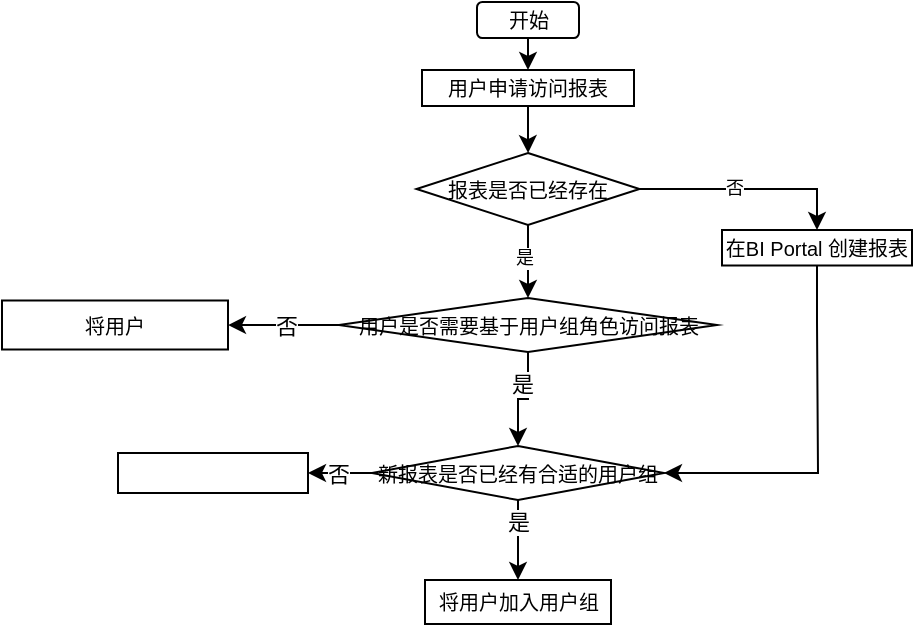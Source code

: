 <mxfile version="24.9.1">
  <diagram name="第 1 页" id="4Z0Ka_Te9Ri8-RzgAn7T">
    <mxGraphModel dx="449" dy="268" grid="0" gridSize="10" guides="1" tooltips="1" connect="1" arrows="1" fold="1" page="1" pageScale="1" pageWidth="827" pageHeight="1169" math="0" shadow="0">
      <root>
        <mxCell id="0" />
        <mxCell id="1" parent="0" />
        <mxCell id="ilZPSHY-V1277pjvOUdr-3" style="edgeStyle=orthogonalEdgeStyle;rounded=0;orthogonalLoop=1;jettySize=auto;html=1;exitX=0.5;exitY=1;exitDx=0;exitDy=0;entryX=0.5;entryY=0;entryDx=0;entryDy=0;" edge="1" parent="1" source="ilZPSHY-V1277pjvOUdr-1" target="ilZPSHY-V1277pjvOUdr-2">
          <mxGeometry relative="1" as="geometry" />
        </mxCell>
        <mxCell id="ilZPSHY-V1277pjvOUdr-1" value="开始" style="rounded=1;whiteSpace=wrap;html=1;fontSize=10;" vertex="1" parent="1">
          <mxGeometry x="277.5" y="22" width="51" height="18" as="geometry" />
        </mxCell>
        <mxCell id="ilZPSHY-V1277pjvOUdr-8" value="" style="edgeStyle=orthogonalEdgeStyle;rounded=0;orthogonalLoop=1;jettySize=auto;html=1;" edge="1" parent="1" source="ilZPSHY-V1277pjvOUdr-2" target="ilZPSHY-V1277pjvOUdr-7">
          <mxGeometry relative="1" as="geometry" />
        </mxCell>
        <mxCell id="ilZPSHY-V1277pjvOUdr-2" value="用户申请访问报表" style="rounded=0;whiteSpace=wrap;html=1;fontSize=10;" vertex="1" parent="1">
          <mxGeometry x="250" y="56" width="106" height="18" as="geometry" />
        </mxCell>
        <mxCell id="ilZPSHY-V1277pjvOUdr-12" value="" style="edgeStyle=orthogonalEdgeStyle;rounded=0;orthogonalLoop=1;jettySize=auto;html=1;" edge="1" parent="1" source="ilZPSHY-V1277pjvOUdr-7" target="ilZPSHY-V1277pjvOUdr-11">
          <mxGeometry relative="1" as="geometry" />
        </mxCell>
        <mxCell id="ilZPSHY-V1277pjvOUdr-13" value="否" style="edgeLabel;html=1;align=center;verticalAlign=middle;resizable=0;points=[];fontSize=9;" vertex="1" connectable="0" parent="ilZPSHY-V1277pjvOUdr-12">
          <mxGeometry x="-0.147" y="1" relative="1" as="geometry">
            <mxPoint as="offset" />
          </mxGeometry>
        </mxCell>
        <mxCell id="ilZPSHY-V1277pjvOUdr-29" style="edgeStyle=orthogonalEdgeStyle;rounded=0;orthogonalLoop=1;jettySize=auto;html=1;exitX=0.5;exitY=1;exitDx=0;exitDy=0;" edge="1" parent="1" source="ilZPSHY-V1277pjvOUdr-7" target="ilZPSHY-V1277pjvOUdr-28">
          <mxGeometry relative="1" as="geometry" />
        </mxCell>
        <mxCell id="ilZPSHY-V1277pjvOUdr-30" value="是" style="edgeLabel;html=1;align=center;verticalAlign=middle;resizable=0;points=[];fontSize=9;" vertex="1" connectable="0" parent="ilZPSHY-V1277pjvOUdr-29">
          <mxGeometry x="-0.265" y="-2" relative="1" as="geometry">
            <mxPoint as="offset" />
          </mxGeometry>
        </mxCell>
        <mxCell id="ilZPSHY-V1277pjvOUdr-7" value="报表是否已经存在" style="rhombus;whiteSpace=wrap;html=1;fontSize=10;rounded=0;" vertex="1" parent="1">
          <mxGeometry x="247.25" y="97.5" width="111.5" height="36" as="geometry" />
        </mxCell>
        <mxCell id="ilZPSHY-V1277pjvOUdr-23" style="edgeStyle=orthogonalEdgeStyle;rounded=0;orthogonalLoop=1;jettySize=auto;html=1;entryX=1;entryY=0.5;entryDx=0;entryDy=0;" edge="1" parent="1" source="ilZPSHY-V1277pjvOUdr-11" target="ilZPSHY-V1277pjvOUdr-17">
          <mxGeometry relative="1" as="geometry">
            <mxPoint x="378" y="188.25" as="targetPoint" />
            <mxPoint x="448.514" y="160" as="sourcePoint" />
            <Array as="points">
              <mxPoint x="448" y="182" />
              <mxPoint x="448" y="235" />
            </Array>
          </mxGeometry>
        </mxCell>
        <mxCell id="ilZPSHY-V1277pjvOUdr-11" value="在BI Portal 创建报表" style="whiteSpace=wrap;html=1;fontSize=10;rounded=0;" vertex="1" parent="1">
          <mxGeometry x="400" y="136" width="95" height="17.75" as="geometry" />
        </mxCell>
        <mxCell id="ilZPSHY-V1277pjvOUdr-20" value="" style="edgeStyle=orthogonalEdgeStyle;rounded=0;orthogonalLoop=1;jettySize=auto;html=1;exitX=0.5;exitY=1;exitDx=0;exitDy=0;" edge="1" parent="1" source="ilZPSHY-V1277pjvOUdr-17" target="ilZPSHY-V1277pjvOUdr-19">
          <mxGeometry relative="1" as="geometry">
            <mxPoint x="303" y="239" as="targetPoint" />
          </mxGeometry>
        </mxCell>
        <mxCell id="ilZPSHY-V1277pjvOUdr-21" value="是" style="edgeLabel;html=1;align=center;verticalAlign=middle;resizable=0;points=[];" vertex="1" connectable="0" parent="ilZPSHY-V1277pjvOUdr-20">
          <mxGeometry x="-0.469" relative="1" as="geometry">
            <mxPoint as="offset" />
          </mxGeometry>
        </mxCell>
        <mxCell id="ilZPSHY-V1277pjvOUdr-25" value="" style="edgeStyle=orthogonalEdgeStyle;rounded=0;orthogonalLoop=1;jettySize=auto;html=1;" edge="1" parent="1" source="ilZPSHY-V1277pjvOUdr-17" target="ilZPSHY-V1277pjvOUdr-24">
          <mxGeometry relative="1" as="geometry" />
        </mxCell>
        <mxCell id="ilZPSHY-V1277pjvOUdr-26" value="否" style="edgeLabel;html=1;align=center;verticalAlign=middle;resizable=0;points=[];" vertex="1" connectable="0" parent="ilZPSHY-V1277pjvOUdr-25">
          <mxGeometry x="-0.288" relative="1" as="geometry">
            <mxPoint as="offset" />
          </mxGeometry>
        </mxCell>
        <mxCell id="ilZPSHY-V1277pjvOUdr-17" value="新报表是否已经有合适的用户组" style="rhombus;whiteSpace=wrap;html=1;fontSize=10;rounded=0;" vertex="1" parent="1">
          <mxGeometry x="225" y="244" width="146" height="27" as="geometry" />
        </mxCell>
        <mxCell id="ilZPSHY-V1277pjvOUdr-19" value="将用户加入用户组" style="whiteSpace=wrap;html=1;fontSize=10;rounded=0;" vertex="1" parent="1">
          <mxGeometry x="251.5" y="311" width="93" height="22" as="geometry" />
        </mxCell>
        <mxCell id="ilZPSHY-V1277pjvOUdr-24" value="" style="whiteSpace=wrap;html=1;fontSize=10;rounded=0;" vertex="1" parent="1">
          <mxGeometry x="98" y="247.5" width="95" height="20" as="geometry" />
        </mxCell>
        <mxCell id="ilZPSHY-V1277pjvOUdr-32" style="edgeStyle=orthogonalEdgeStyle;rounded=0;orthogonalLoop=1;jettySize=auto;html=1;exitX=0.5;exitY=1;exitDx=0;exitDy=0;" edge="1" parent="1" source="ilZPSHY-V1277pjvOUdr-28" target="ilZPSHY-V1277pjvOUdr-17">
          <mxGeometry relative="1" as="geometry" />
        </mxCell>
        <mxCell id="ilZPSHY-V1277pjvOUdr-33" value="是" style="edgeLabel;html=1;align=center;verticalAlign=middle;resizable=0;points=[];" vertex="1" connectable="0" parent="ilZPSHY-V1277pjvOUdr-32">
          <mxGeometry x="-0.379" y="-3" relative="1" as="geometry">
            <mxPoint as="offset" />
          </mxGeometry>
        </mxCell>
        <mxCell id="ilZPSHY-V1277pjvOUdr-35" value="" style="edgeStyle=orthogonalEdgeStyle;rounded=0;orthogonalLoop=1;jettySize=auto;html=1;" edge="1" parent="1" source="ilZPSHY-V1277pjvOUdr-28" target="ilZPSHY-V1277pjvOUdr-34">
          <mxGeometry relative="1" as="geometry" />
        </mxCell>
        <mxCell id="ilZPSHY-V1277pjvOUdr-36" value="否" style="edgeLabel;html=1;align=center;verticalAlign=middle;resizable=0;points=[];" vertex="1" connectable="0" parent="ilZPSHY-V1277pjvOUdr-35">
          <mxGeometry x="-0.051" relative="1" as="geometry">
            <mxPoint as="offset" />
          </mxGeometry>
        </mxCell>
        <mxCell id="ilZPSHY-V1277pjvOUdr-28" value="用户是否需要基于用户组角色访问报表" style="rhombus;whiteSpace=wrap;html=1;fontSize=10;rounded=0;" vertex="1" parent="1">
          <mxGeometry x="208.5" y="170" width="189" height="27" as="geometry" />
        </mxCell>
        <mxCell id="ilZPSHY-V1277pjvOUdr-34" value="将用户" style="whiteSpace=wrap;html=1;fontSize=10;rounded=0;" vertex="1" parent="1">
          <mxGeometry x="40" y="171.25" width="113" height="24.5" as="geometry" />
        </mxCell>
      </root>
    </mxGraphModel>
  </diagram>
</mxfile>
